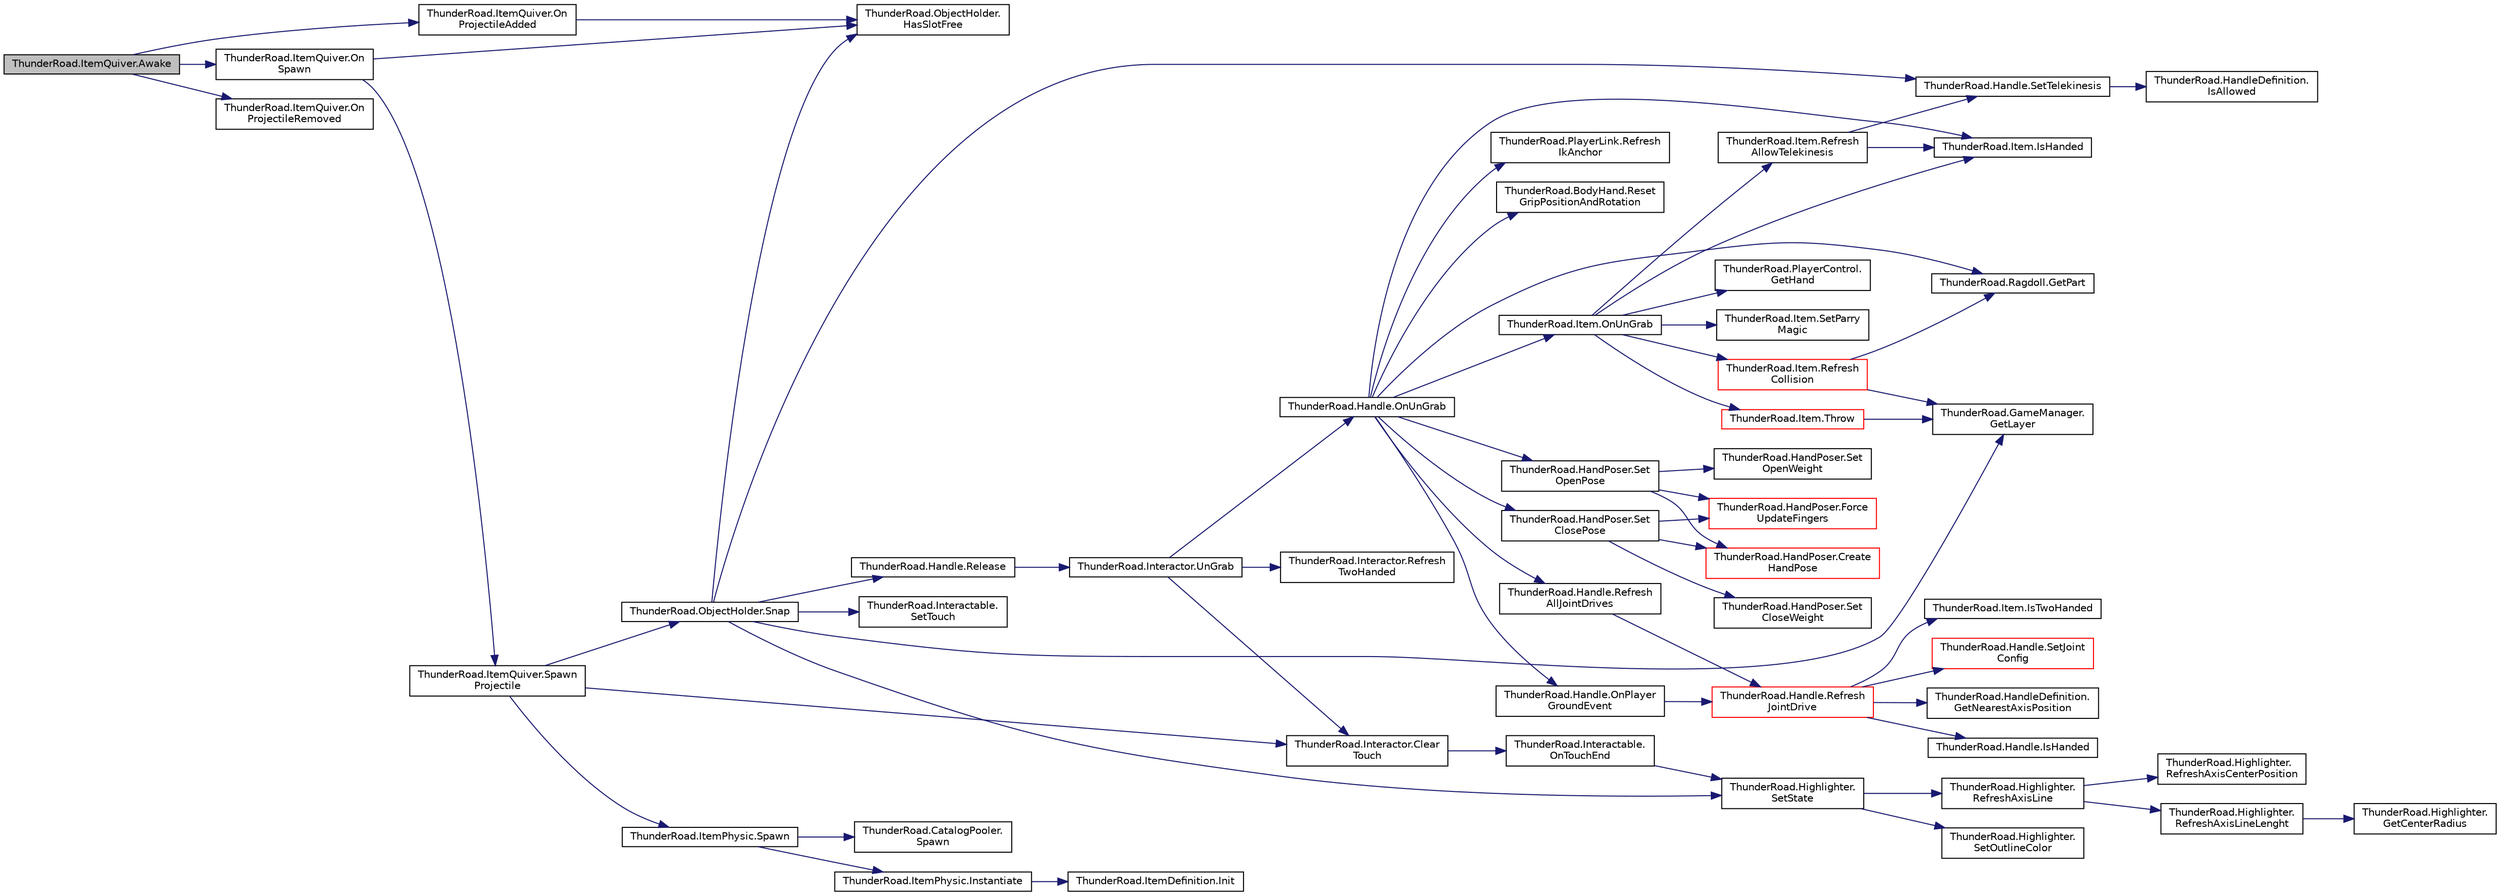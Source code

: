digraph "ThunderRoad.ItemQuiver.Awake"
{
 // LATEX_PDF_SIZE
  edge [fontname="Helvetica",fontsize="10",labelfontname="Helvetica",labelfontsize="10"];
  node [fontname="Helvetica",fontsize="10",shape=record];
  rankdir="LR";
  Node1 [label="ThunderRoad.ItemQuiver.Awake",height=0.2,width=0.4,color="black", fillcolor="grey75", style="filled", fontcolor="black",tooltip="Awakes this instance."];
  Node1 -> Node2 [color="midnightblue",fontsize="10",style="solid",fontname="Helvetica"];
  Node2 [label="ThunderRoad.ItemQuiver.On\lProjectileAdded",height=0.2,width=0.4,color="black", fillcolor="white", style="filled",URL="$class_thunder_road_1_1_item_quiver.html#a356af792d57d308d5c294dae65871645",tooltip="Called when [projectile added]."];
  Node2 -> Node3 [color="midnightblue",fontsize="10",style="solid",fontname="Helvetica"];
  Node3 [label="ThunderRoad.ObjectHolder.\lHasSlotFree",height=0.2,width=0.4,color="black", fillcolor="white", style="filled",URL="$class_thunder_road_1_1_object_holder.html#af08b8074e886b6bb10a54ba31efefcdb",tooltip="Determines whether [has slot free]."];
  Node1 -> Node4 [color="midnightblue",fontsize="10",style="solid",fontname="Helvetica"];
  Node4 [label="ThunderRoad.ItemQuiver.On\lProjectileRemoved",height=0.2,width=0.4,color="black", fillcolor="white", style="filled",URL="$class_thunder_road_1_1_item_quiver.html#a723def9d246b5658a09ef3f1f12f45c9",tooltip="Called when [projectile removed]."];
  Node1 -> Node5 [color="midnightblue",fontsize="10",style="solid",fontname="Helvetica"];
  Node5 [label="ThunderRoad.ItemQuiver.On\lSpawn",height=0.2,width=0.4,color="black", fillcolor="white", style="filled",URL="$class_thunder_road_1_1_item_quiver.html#a3a5d4486d3ce2be5a9053d044c059dc2",tooltip="Called when [spawn]."];
  Node5 -> Node3 [color="midnightblue",fontsize="10",style="solid",fontname="Helvetica"];
  Node5 -> Node6 [color="midnightblue",fontsize="10",style="solid",fontname="Helvetica"];
  Node6 [label="ThunderRoad.ItemQuiver.Spawn\lProjectile",height=0.2,width=0.4,color="black", fillcolor="white", style="filled",URL="$class_thunder_road_1_1_item_quiver.html#a98e65e3e253d83651e7a4f47ed30588f",tooltip="Spawns the projectile."];
  Node6 -> Node7 [color="midnightblue",fontsize="10",style="solid",fontname="Helvetica"];
  Node7 [label="ThunderRoad.Interactor.Clear\lTouch",height=0.2,width=0.4,color="black", fillcolor="white", style="filled",URL="$class_thunder_road_1_1_interactor.html#a32bff7045c10e93443547097126de42e",tooltip="Clears the touch."];
  Node7 -> Node8 [color="midnightblue",fontsize="10",style="solid",fontname="Helvetica"];
  Node8 [label="ThunderRoad.Interactable.\lOnTouchEnd",height=0.2,width=0.4,color="black", fillcolor="white", style="filled",URL="$class_thunder_road_1_1_interactable.html#a33c2f46971a169e09a6430afeee14039",tooltip="Called when [touch end]."];
  Node8 -> Node9 [color="midnightblue",fontsize="10",style="solid",fontname="Helvetica"];
  Node9 [label="ThunderRoad.Highlighter.\lSetState",height=0.2,width=0.4,color="black", fillcolor="white", style="filled",URL="$class_thunder_road_1_1_highlighter.html#aa1487a513b92c7ebb44777930e1bed55",tooltip="Sets the state."];
  Node9 -> Node10 [color="midnightblue",fontsize="10",style="solid",fontname="Helvetica"];
  Node10 [label="ThunderRoad.Highlighter.\lRefreshAxisLine",height=0.2,width=0.4,color="black", fillcolor="white", style="filled",URL="$class_thunder_road_1_1_highlighter.html#a2f25cea56d529813f8ae47a74990f6b1",tooltip="Refreshes the axis line."];
  Node10 -> Node11 [color="midnightblue",fontsize="10",style="solid",fontname="Helvetica"];
  Node11 [label="ThunderRoad.Highlighter.\lRefreshAxisCenterPosition",height=0.2,width=0.4,color="black", fillcolor="white", style="filled",URL="$class_thunder_road_1_1_highlighter.html#a474c763a3a6919ceb4ea47af8062388e",tooltip="Refreshes the axis center position."];
  Node10 -> Node12 [color="midnightblue",fontsize="10",style="solid",fontname="Helvetica"];
  Node12 [label="ThunderRoad.Highlighter.\lRefreshAxisLineLenght",height=0.2,width=0.4,color="black", fillcolor="white", style="filled",URL="$class_thunder_road_1_1_highlighter.html#ab0ff2e6f311cb6cd2fd0fb8b7746c325",tooltip="Refreshes the axis line lenght."];
  Node12 -> Node13 [color="midnightblue",fontsize="10",style="solid",fontname="Helvetica"];
  Node13 [label="ThunderRoad.Highlighter.\lGetCenterRadius",height=0.2,width=0.4,color="black", fillcolor="white", style="filled",URL="$class_thunder_road_1_1_highlighter.html#a946a62aaa694183e1f8d9b331d450a16",tooltip="Gets the center radius."];
  Node9 -> Node14 [color="midnightblue",fontsize="10",style="solid",fontname="Helvetica"];
  Node14 [label="ThunderRoad.Highlighter.\lSetOutlineColor",height=0.2,width=0.4,color="black", fillcolor="white", style="filled",URL="$class_thunder_road_1_1_highlighter.html#a5aef3e86635cbcbaaa727f9d5fb3409c",tooltip="Sets the color of the outline."];
  Node6 -> Node15 [color="midnightblue",fontsize="10",style="solid",fontname="Helvetica"];
  Node15 [label="ThunderRoad.ObjectHolder.Snap",height=0.2,width=0.4,color="black", fillcolor="white", style="filled",URL="$class_thunder_road_1_1_object_holder.html#adb84c0b43d1a74cb5f1843c2e5dc8921",tooltip="Snaps the specified object to hold."];
  Node15 -> Node16 [color="midnightblue",fontsize="10",style="solid",fontname="Helvetica"];
  Node16 [label="ThunderRoad.GameManager.\lGetLayer",height=0.2,width=0.4,color="black", fillcolor="white", style="filled",URL="$class_thunder_road_1_1_game_manager.html#a4b7e3521ff92f30374062207b6e30352",tooltip="Gets the layer."];
  Node15 -> Node3 [color="midnightblue",fontsize="10",style="solid",fontname="Helvetica"];
  Node15 -> Node17 [color="midnightblue",fontsize="10",style="solid",fontname="Helvetica"];
  Node17 [label="ThunderRoad.Handle.Release",height=0.2,width=0.4,color="black", fillcolor="white", style="filled",URL="$class_thunder_road_1_1_handle.html#a03e56c48156f1614f5167d717b101624",tooltip="Releases this instance."];
  Node17 -> Node18 [color="midnightblue",fontsize="10",style="solid",fontname="Helvetica"];
  Node18 [label="ThunderRoad.Interactor.UnGrab",height=0.2,width=0.4,color="black", fillcolor="white", style="filled",URL="$class_thunder_road_1_1_interactor.html#aac5f1c05c892d8f18262b910ba75c8ae",tooltip="Uns the grab."];
  Node18 -> Node7 [color="midnightblue",fontsize="10",style="solid",fontname="Helvetica"];
  Node18 -> Node19 [color="midnightblue",fontsize="10",style="solid",fontname="Helvetica"];
  Node19 [label="ThunderRoad.Handle.OnUnGrab",height=0.2,width=0.4,color="black", fillcolor="white", style="filled",URL="$class_thunder_road_1_1_handle.html#a75074ab7acb56294512dada6437cd799",tooltip="Called when [un grab]."];
  Node19 -> Node20 [color="midnightblue",fontsize="10",style="solid",fontname="Helvetica"];
  Node20 [label="ThunderRoad.Ragdoll.GetPart",height=0.2,width=0.4,color="black", fillcolor="white", style="filled",URL="$class_thunder_road_1_1_ragdoll.html#a63bb50459ca0652451c1aef3fc8155cb",tooltip="Gets the part."];
  Node19 -> Node21 [color="midnightblue",fontsize="10",style="solid",fontname="Helvetica"];
  Node21 [label="ThunderRoad.Item.IsHanded",height=0.2,width=0.4,color="black", fillcolor="white", style="filled",URL="$class_thunder_road_1_1_item.html#a3f6db977accd385918e6ac7b140e9872",tooltip="Determines whether the specified side is handed."];
  Node19 -> Node22 [color="midnightblue",fontsize="10",style="solid",fontname="Helvetica"];
  Node22 [label="ThunderRoad.Handle.OnPlayer\lGroundEvent",height=0.2,width=0.4,color="black", fillcolor="white", style="filled",URL="$class_thunder_road_1_1_handle.html#ae62c5fccfe4c2ce3a50f2e9d21963572",tooltip="Called when [player ground event]."];
  Node22 -> Node23 [color="midnightblue",fontsize="10",style="solid",fontname="Helvetica"];
  Node23 [label="ThunderRoad.Handle.Refresh\lJointDrive",height=0.2,width=0.4,color="red", fillcolor="white", style="filled",URL="$class_thunder_road_1_1_handle.html#a198ca29640ae1e41a39f0fcd9791c00a",tooltip="Refreshes the joint drive."];
  Node23 -> Node24 [color="midnightblue",fontsize="10",style="solid",fontname="Helvetica"];
  Node24 [label="ThunderRoad.HandleDefinition.\lGetNearestAxisPosition",height=0.2,width=0.4,color="black", fillcolor="white", style="filled",URL="$class_thunder_road_1_1_handle_definition.html#aaecf5668b0c379d67ae0f0dabc9eb8a2",tooltip="Gets the nearest axis position."];
  Node23 -> Node25 [color="midnightblue",fontsize="10",style="solid",fontname="Helvetica"];
  Node25 [label="ThunderRoad.Handle.IsHanded",height=0.2,width=0.4,color="black", fillcolor="white", style="filled",URL="$class_thunder_road_1_1_handle.html#ad64cb9ca1c1e26afc1606d729250516a",tooltip="Determines whether this instance is handed."];
  Node23 -> Node26 [color="midnightblue",fontsize="10",style="solid",fontname="Helvetica"];
  Node26 [label="ThunderRoad.Item.IsTwoHanded",height=0.2,width=0.4,color="black", fillcolor="white", style="filled",URL="$class_thunder_road_1_1_item.html#aa71f102491e167e0878f9617ec50f22e",tooltip="Determines whether [is two handed] [the specified valid handles]."];
  Node23 -> Node27 [color="midnightblue",fontsize="10",style="solid",fontname="Helvetica"];
  Node27 [label="ThunderRoad.Handle.SetJoint\lConfig",height=0.2,width=0.4,color="red", fillcolor="white", style="filled",URL="$class_thunder_road_1_1_handle.html#af877a8b9023994e0b6f3b42365749685",tooltip="Sets the joint configuration."];
  Node19 -> Node30 [color="midnightblue",fontsize="10",style="solid",fontname="Helvetica"];
  Node30 [label="ThunderRoad.Item.OnUnGrab",height=0.2,width=0.4,color="black", fillcolor="white", style="filled",URL="$class_thunder_road_1_1_item.html#a00f67a71073d5a4877cebb2ab84ee65a",tooltip="Called when [un grab]."];
  Node30 -> Node31 [color="midnightblue",fontsize="10",style="solid",fontname="Helvetica"];
  Node31 [label="ThunderRoad.PlayerControl.\lGetHand",height=0.2,width=0.4,color="black", fillcolor="white", style="filled",URL="$class_thunder_road_1_1_player_control.html#a35f9d9f52e8ffc5ad4a3b3a8a18541b9",tooltip="Gets the hand."];
  Node30 -> Node21 [color="midnightblue",fontsize="10",style="solid",fontname="Helvetica"];
  Node30 -> Node32 [color="midnightblue",fontsize="10",style="solid",fontname="Helvetica"];
  Node32 [label="ThunderRoad.Item.Refresh\lAllowTelekinesis",height=0.2,width=0.4,color="black", fillcolor="white", style="filled",URL="$class_thunder_road_1_1_item.html#acfe999b997b96e216b489d06b0e28ec2",tooltip="Refreshes the allow telekinesis."];
  Node32 -> Node21 [color="midnightblue",fontsize="10",style="solid",fontname="Helvetica"];
  Node32 -> Node33 [color="midnightblue",fontsize="10",style="solid",fontname="Helvetica"];
  Node33 [label="ThunderRoad.Handle.SetTelekinesis",height=0.2,width=0.4,color="black", fillcolor="white", style="filled",URL="$class_thunder_road_1_1_handle.html#ab6f935bbaaeb51473b8dd68c25108200",tooltip="Sets the telekinesis."];
  Node33 -> Node34 [color="midnightblue",fontsize="10",style="solid",fontname="Helvetica"];
  Node34 [label="ThunderRoad.HandleDefinition.\lIsAllowed",height=0.2,width=0.4,color="black", fillcolor="white", style="filled",URL="$class_thunder_road_1_1_handle_definition.html#a377fdf9672bbc0d224115730deded19e",tooltip="Determines whether the specified side is allowed."];
  Node30 -> Node35 [color="midnightblue",fontsize="10",style="solid",fontname="Helvetica"];
  Node35 [label="ThunderRoad.Item.Refresh\lCollision",height=0.2,width=0.4,color="red", fillcolor="white", style="filled",URL="$class_thunder_road_1_1_item.html#a6a4c857535cb043d56ddf774e1f7f390",tooltip="Refreshes the collision."];
  Node35 -> Node16 [color="midnightblue",fontsize="10",style="solid",fontname="Helvetica"];
  Node35 -> Node20 [color="midnightblue",fontsize="10",style="solid",fontname="Helvetica"];
  Node30 -> Node45 [color="midnightblue",fontsize="10",style="solid",fontname="Helvetica"];
  Node45 [label="ThunderRoad.Item.SetParry\lMagic",height=0.2,width=0.4,color="black", fillcolor="white", style="filled",URL="$class_thunder_road_1_1_item.html#a54f3d4cddf76935a6bb89c02cfc2aab4",tooltip="Sets the parry magic."];
  Node30 -> Node46 [color="midnightblue",fontsize="10",style="solid",fontname="Helvetica"];
  Node46 [label="ThunderRoad.Item.Throw",height=0.2,width=0.4,color="red", fillcolor="white", style="filled",URL="$class_thunder_road_1_1_item.html#a093146a18f771d8c8ad8333dab93c4f8",tooltip="Throws the specified throw multiplier."];
  Node46 -> Node16 [color="midnightblue",fontsize="10",style="solid",fontname="Helvetica"];
  Node19 -> Node47 [color="midnightblue",fontsize="10",style="solid",fontname="Helvetica"];
  Node47 [label="ThunderRoad.Handle.Refresh\lAllJointDrives",height=0.2,width=0.4,color="black", fillcolor="white", style="filled",URL="$class_thunder_road_1_1_handle.html#ad1621fdf3dc9cf924f766dc222cab556",tooltip="Refreshes all joint drives."];
  Node47 -> Node23 [color="midnightblue",fontsize="10",style="solid",fontname="Helvetica"];
  Node19 -> Node48 [color="midnightblue",fontsize="10",style="solid",fontname="Helvetica"];
  Node48 [label="ThunderRoad.PlayerLink.Refresh\lIkAnchor",height=0.2,width=0.4,color="black", fillcolor="white", style="filled",URL="$class_thunder_road_1_1_player_link.html#ace8e9c4b3db1a9140f273fb5d97a8ac8",tooltip="Refreshes the ik anchor."];
  Node19 -> Node49 [color="midnightblue",fontsize="10",style="solid",fontname="Helvetica"];
  Node49 [label="ThunderRoad.BodyHand.Reset\lGripPositionAndRotation",height=0.2,width=0.4,color="black", fillcolor="white", style="filled",URL="$class_thunder_road_1_1_body_hand.html#a4d85635b5cda5094b32af5a363686c0b",tooltip="Resets the grip position and rotation."];
  Node19 -> Node50 [color="midnightblue",fontsize="10",style="solid",fontname="Helvetica"];
  Node50 [label="ThunderRoad.HandPoser.Set\lClosePose",height=0.2,width=0.4,color="black", fillcolor="white", style="filled",URL="$class_thunder_road_1_1_hand_poser.html#a343c75f2c13c6390f5dcb55278466712",tooltip="Sets the close pose."];
  Node50 -> Node51 [color="midnightblue",fontsize="10",style="solid",fontname="Helvetica"];
  Node51 [label="ThunderRoad.HandPoser.Create\lHandPose",height=0.2,width=0.4,color="red", fillcolor="white", style="filled",URL="$class_thunder_road_1_1_hand_poser.html#a14f49279567da792b5921424a61c58b6",tooltip="Creates the hand pose."];
  Node50 -> Node54 [color="midnightblue",fontsize="10",style="solid",fontname="Helvetica"];
  Node54 [label="ThunderRoad.HandPoser.Force\lUpdateFingers",height=0.2,width=0.4,color="red", fillcolor="white", style="filled",URL="$class_thunder_road_1_1_hand_poser.html#a0c1086136b39823b4fcd770426e12a2b",tooltip="Forces the update fingers."];
  Node50 -> Node61 [color="midnightblue",fontsize="10",style="solid",fontname="Helvetica"];
  Node61 [label="ThunderRoad.HandPoser.Set\lCloseWeight",height=0.2,width=0.4,color="black", fillcolor="white", style="filled",URL="$class_thunder_road_1_1_hand_poser.html#af52a8cf2bc60491f2941a73364ba258a",tooltip="Sets the close weight."];
  Node19 -> Node62 [color="midnightblue",fontsize="10",style="solid",fontname="Helvetica"];
  Node62 [label="ThunderRoad.HandPoser.Set\lOpenPose",height=0.2,width=0.4,color="black", fillcolor="white", style="filled",URL="$class_thunder_road_1_1_hand_poser.html#a3e6c4ca79e2e57ad1824711223f52c99",tooltip="Sets the open pose."];
  Node62 -> Node51 [color="midnightblue",fontsize="10",style="solid",fontname="Helvetica"];
  Node62 -> Node54 [color="midnightblue",fontsize="10",style="solid",fontname="Helvetica"];
  Node62 -> Node63 [color="midnightblue",fontsize="10",style="solid",fontname="Helvetica"];
  Node63 [label="ThunderRoad.HandPoser.Set\lOpenWeight",height=0.2,width=0.4,color="black", fillcolor="white", style="filled",URL="$class_thunder_road_1_1_hand_poser.html#ab8c2d514e77308627ec5af639158dbb8",tooltip="Sets the open weight."];
  Node18 -> Node64 [color="midnightblue",fontsize="10",style="solid",fontname="Helvetica"];
  Node64 [label="ThunderRoad.Interactor.Refresh\lTwoHanded",height=0.2,width=0.4,color="black", fillcolor="white", style="filled",URL="$class_thunder_road_1_1_interactor.html#ac449186e620c7fef417dc1cad4abaf32",tooltip="Refreshes the two handed."];
  Node15 -> Node9 [color="midnightblue",fontsize="10",style="solid",fontname="Helvetica"];
  Node15 -> Node33 [color="midnightblue",fontsize="10",style="solid",fontname="Helvetica"];
  Node15 -> Node65 [color="midnightblue",fontsize="10",style="solid",fontname="Helvetica"];
  Node65 [label="ThunderRoad.Interactable.\lSetTouch",height=0.2,width=0.4,color="black", fillcolor="white", style="filled",URL="$class_thunder_road_1_1_interactable.html#a050a5fc51f8a10b6d1743c45f4de908a",tooltip="Sets the touch."];
  Node6 -> Node66 [color="midnightblue",fontsize="10",style="solid",fontname="Helvetica"];
  Node66 [label="ThunderRoad.ItemPhysic.Spawn",height=0.2,width=0.4,color="black", fillcolor="white", style="filled",URL="$class_thunder_road_1_1_item_physic.html#a34a7148e0dd280c0f54aeb5fa8a14559",tooltip="Spawns the specified pooled."];
  Node66 -> Node67 [color="midnightblue",fontsize="10",style="solid",fontname="Helvetica"];
  Node67 [label="ThunderRoad.ItemPhysic.Instantiate",height=0.2,width=0.4,color="black", fillcolor="white", style="filled",URL="$class_thunder_road_1_1_item_physic.html#aeb883bbfe8b0a46817bd84c9c2f6b43e",tooltip="Instantiates the specified parent."];
  Node67 -> Node68 [color="midnightblue",fontsize="10",style="solid",fontname="Helvetica"];
  Node68 [label="ThunderRoad.ItemDefinition.Init",height=0.2,width=0.4,color="black", fillcolor="white", style="filled",URL="$class_thunder_road_1_1_item_definition.html#a784eaf8fb30a885f14d6b2acb34cd51b",tooltip="Initializes this instance."];
  Node66 -> Node69 [color="midnightblue",fontsize="10",style="solid",fontname="Helvetica"];
  Node69 [label="ThunderRoad.CatalogPooler.\lSpawn",height=0.2,width=0.4,color="black", fillcolor="white", style="filled",URL="$class_thunder_road_1_1_catalog_pooler.html#af718086f3c213f3f4711a83dbb3b6d7d",tooltip="Spawns the specified catalog data."];
}

